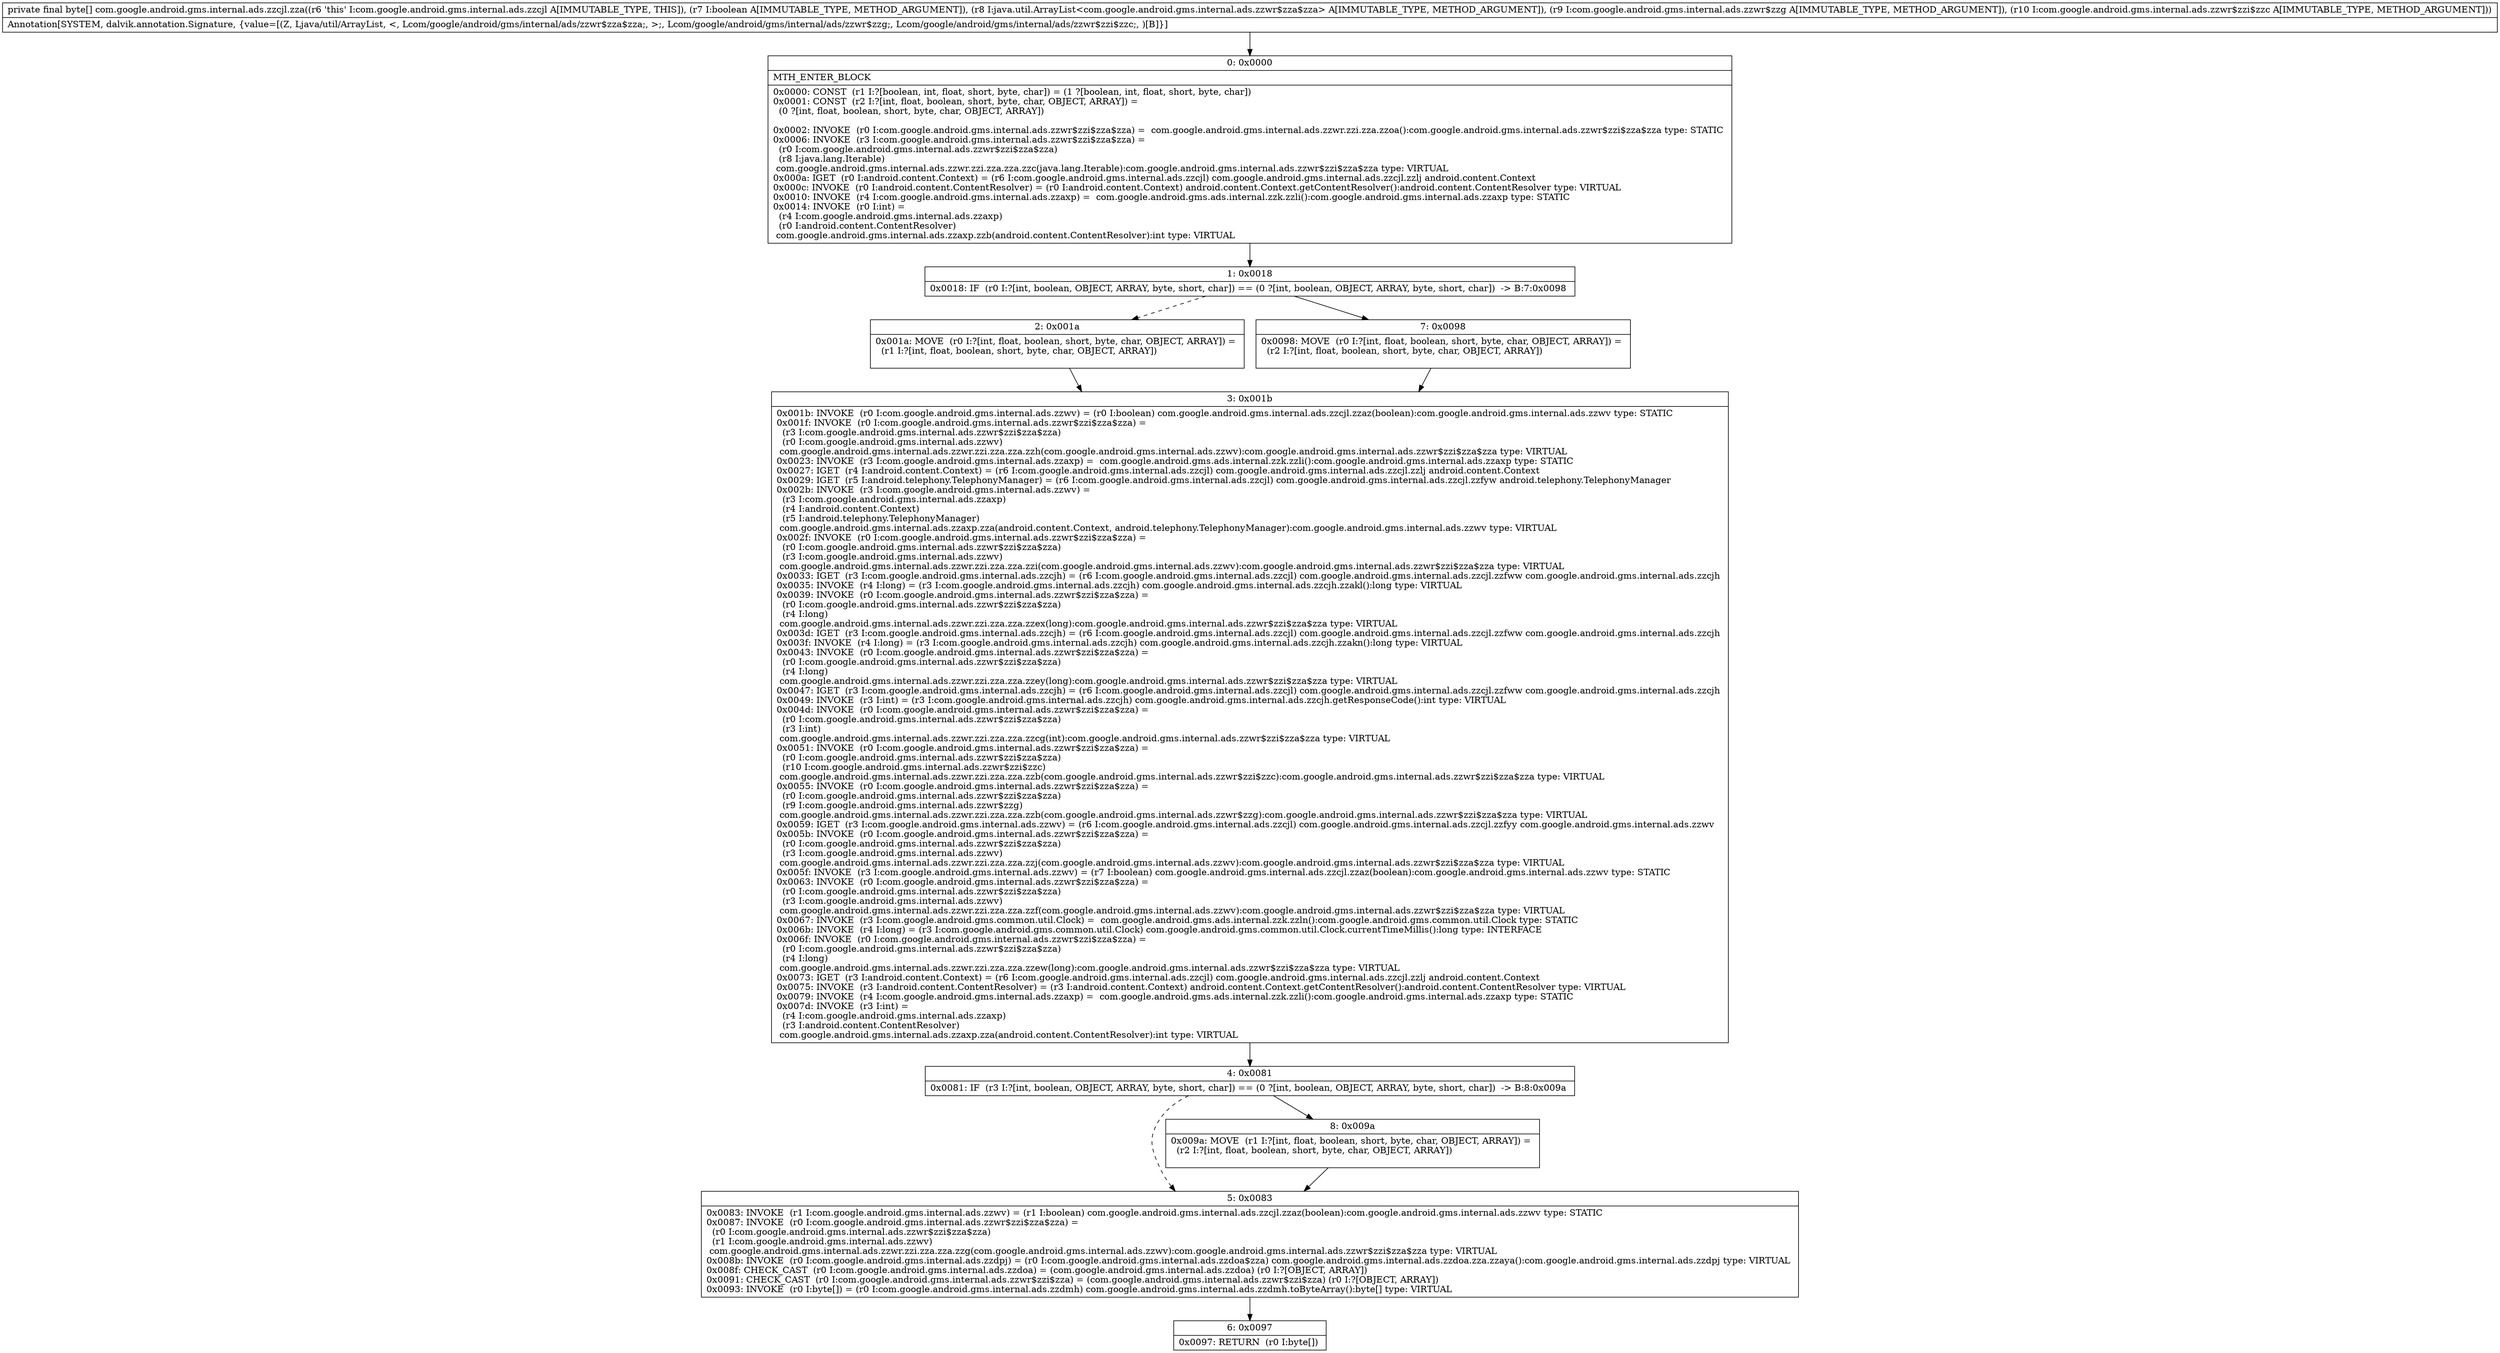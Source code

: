 digraph "CFG forcom.google.android.gms.internal.ads.zzcjl.zza(ZLjava\/util\/ArrayList;Lcom\/google\/android\/gms\/internal\/ads\/zzwr$zzg;Lcom\/google\/android\/gms\/internal\/ads\/zzwr$zzi$zzc;)[B" {
Node_0 [shape=record,label="{0\:\ 0x0000|MTH_ENTER_BLOCK\l|0x0000: CONST  (r1 I:?[boolean, int, float, short, byte, char]) = (1 ?[boolean, int, float, short, byte, char]) \l0x0001: CONST  (r2 I:?[int, float, boolean, short, byte, char, OBJECT, ARRAY]) = \l  (0 ?[int, float, boolean, short, byte, char, OBJECT, ARRAY])\l \l0x0002: INVOKE  (r0 I:com.google.android.gms.internal.ads.zzwr$zzi$zza$zza) =  com.google.android.gms.internal.ads.zzwr.zzi.zza.zzoa():com.google.android.gms.internal.ads.zzwr$zzi$zza$zza type: STATIC \l0x0006: INVOKE  (r3 I:com.google.android.gms.internal.ads.zzwr$zzi$zza$zza) = \l  (r0 I:com.google.android.gms.internal.ads.zzwr$zzi$zza$zza)\l  (r8 I:java.lang.Iterable)\l com.google.android.gms.internal.ads.zzwr.zzi.zza.zza.zzc(java.lang.Iterable):com.google.android.gms.internal.ads.zzwr$zzi$zza$zza type: VIRTUAL \l0x000a: IGET  (r0 I:android.content.Context) = (r6 I:com.google.android.gms.internal.ads.zzcjl) com.google.android.gms.internal.ads.zzcjl.zzlj android.content.Context \l0x000c: INVOKE  (r0 I:android.content.ContentResolver) = (r0 I:android.content.Context) android.content.Context.getContentResolver():android.content.ContentResolver type: VIRTUAL \l0x0010: INVOKE  (r4 I:com.google.android.gms.internal.ads.zzaxp) =  com.google.android.gms.ads.internal.zzk.zzli():com.google.android.gms.internal.ads.zzaxp type: STATIC \l0x0014: INVOKE  (r0 I:int) = \l  (r4 I:com.google.android.gms.internal.ads.zzaxp)\l  (r0 I:android.content.ContentResolver)\l com.google.android.gms.internal.ads.zzaxp.zzb(android.content.ContentResolver):int type: VIRTUAL \l}"];
Node_1 [shape=record,label="{1\:\ 0x0018|0x0018: IF  (r0 I:?[int, boolean, OBJECT, ARRAY, byte, short, char]) == (0 ?[int, boolean, OBJECT, ARRAY, byte, short, char])  \-\> B:7:0x0098 \l}"];
Node_2 [shape=record,label="{2\:\ 0x001a|0x001a: MOVE  (r0 I:?[int, float, boolean, short, byte, char, OBJECT, ARRAY]) = \l  (r1 I:?[int, float, boolean, short, byte, char, OBJECT, ARRAY])\l \l}"];
Node_3 [shape=record,label="{3\:\ 0x001b|0x001b: INVOKE  (r0 I:com.google.android.gms.internal.ads.zzwv) = (r0 I:boolean) com.google.android.gms.internal.ads.zzcjl.zzaz(boolean):com.google.android.gms.internal.ads.zzwv type: STATIC \l0x001f: INVOKE  (r0 I:com.google.android.gms.internal.ads.zzwr$zzi$zza$zza) = \l  (r3 I:com.google.android.gms.internal.ads.zzwr$zzi$zza$zza)\l  (r0 I:com.google.android.gms.internal.ads.zzwv)\l com.google.android.gms.internal.ads.zzwr.zzi.zza.zza.zzh(com.google.android.gms.internal.ads.zzwv):com.google.android.gms.internal.ads.zzwr$zzi$zza$zza type: VIRTUAL \l0x0023: INVOKE  (r3 I:com.google.android.gms.internal.ads.zzaxp) =  com.google.android.gms.ads.internal.zzk.zzli():com.google.android.gms.internal.ads.zzaxp type: STATIC \l0x0027: IGET  (r4 I:android.content.Context) = (r6 I:com.google.android.gms.internal.ads.zzcjl) com.google.android.gms.internal.ads.zzcjl.zzlj android.content.Context \l0x0029: IGET  (r5 I:android.telephony.TelephonyManager) = (r6 I:com.google.android.gms.internal.ads.zzcjl) com.google.android.gms.internal.ads.zzcjl.zzfyw android.telephony.TelephonyManager \l0x002b: INVOKE  (r3 I:com.google.android.gms.internal.ads.zzwv) = \l  (r3 I:com.google.android.gms.internal.ads.zzaxp)\l  (r4 I:android.content.Context)\l  (r5 I:android.telephony.TelephonyManager)\l com.google.android.gms.internal.ads.zzaxp.zza(android.content.Context, android.telephony.TelephonyManager):com.google.android.gms.internal.ads.zzwv type: VIRTUAL \l0x002f: INVOKE  (r0 I:com.google.android.gms.internal.ads.zzwr$zzi$zza$zza) = \l  (r0 I:com.google.android.gms.internal.ads.zzwr$zzi$zza$zza)\l  (r3 I:com.google.android.gms.internal.ads.zzwv)\l com.google.android.gms.internal.ads.zzwr.zzi.zza.zza.zzi(com.google.android.gms.internal.ads.zzwv):com.google.android.gms.internal.ads.zzwr$zzi$zza$zza type: VIRTUAL \l0x0033: IGET  (r3 I:com.google.android.gms.internal.ads.zzcjh) = (r6 I:com.google.android.gms.internal.ads.zzcjl) com.google.android.gms.internal.ads.zzcjl.zzfww com.google.android.gms.internal.ads.zzcjh \l0x0035: INVOKE  (r4 I:long) = (r3 I:com.google.android.gms.internal.ads.zzcjh) com.google.android.gms.internal.ads.zzcjh.zzakl():long type: VIRTUAL \l0x0039: INVOKE  (r0 I:com.google.android.gms.internal.ads.zzwr$zzi$zza$zza) = \l  (r0 I:com.google.android.gms.internal.ads.zzwr$zzi$zza$zza)\l  (r4 I:long)\l com.google.android.gms.internal.ads.zzwr.zzi.zza.zza.zzex(long):com.google.android.gms.internal.ads.zzwr$zzi$zza$zza type: VIRTUAL \l0x003d: IGET  (r3 I:com.google.android.gms.internal.ads.zzcjh) = (r6 I:com.google.android.gms.internal.ads.zzcjl) com.google.android.gms.internal.ads.zzcjl.zzfww com.google.android.gms.internal.ads.zzcjh \l0x003f: INVOKE  (r4 I:long) = (r3 I:com.google.android.gms.internal.ads.zzcjh) com.google.android.gms.internal.ads.zzcjh.zzakn():long type: VIRTUAL \l0x0043: INVOKE  (r0 I:com.google.android.gms.internal.ads.zzwr$zzi$zza$zza) = \l  (r0 I:com.google.android.gms.internal.ads.zzwr$zzi$zza$zza)\l  (r4 I:long)\l com.google.android.gms.internal.ads.zzwr.zzi.zza.zza.zzey(long):com.google.android.gms.internal.ads.zzwr$zzi$zza$zza type: VIRTUAL \l0x0047: IGET  (r3 I:com.google.android.gms.internal.ads.zzcjh) = (r6 I:com.google.android.gms.internal.ads.zzcjl) com.google.android.gms.internal.ads.zzcjl.zzfww com.google.android.gms.internal.ads.zzcjh \l0x0049: INVOKE  (r3 I:int) = (r3 I:com.google.android.gms.internal.ads.zzcjh) com.google.android.gms.internal.ads.zzcjh.getResponseCode():int type: VIRTUAL \l0x004d: INVOKE  (r0 I:com.google.android.gms.internal.ads.zzwr$zzi$zza$zza) = \l  (r0 I:com.google.android.gms.internal.ads.zzwr$zzi$zza$zza)\l  (r3 I:int)\l com.google.android.gms.internal.ads.zzwr.zzi.zza.zza.zzcg(int):com.google.android.gms.internal.ads.zzwr$zzi$zza$zza type: VIRTUAL \l0x0051: INVOKE  (r0 I:com.google.android.gms.internal.ads.zzwr$zzi$zza$zza) = \l  (r0 I:com.google.android.gms.internal.ads.zzwr$zzi$zza$zza)\l  (r10 I:com.google.android.gms.internal.ads.zzwr$zzi$zzc)\l com.google.android.gms.internal.ads.zzwr.zzi.zza.zza.zzb(com.google.android.gms.internal.ads.zzwr$zzi$zzc):com.google.android.gms.internal.ads.zzwr$zzi$zza$zza type: VIRTUAL \l0x0055: INVOKE  (r0 I:com.google.android.gms.internal.ads.zzwr$zzi$zza$zza) = \l  (r0 I:com.google.android.gms.internal.ads.zzwr$zzi$zza$zza)\l  (r9 I:com.google.android.gms.internal.ads.zzwr$zzg)\l com.google.android.gms.internal.ads.zzwr.zzi.zza.zza.zzb(com.google.android.gms.internal.ads.zzwr$zzg):com.google.android.gms.internal.ads.zzwr$zzi$zza$zza type: VIRTUAL \l0x0059: IGET  (r3 I:com.google.android.gms.internal.ads.zzwv) = (r6 I:com.google.android.gms.internal.ads.zzcjl) com.google.android.gms.internal.ads.zzcjl.zzfyy com.google.android.gms.internal.ads.zzwv \l0x005b: INVOKE  (r0 I:com.google.android.gms.internal.ads.zzwr$zzi$zza$zza) = \l  (r0 I:com.google.android.gms.internal.ads.zzwr$zzi$zza$zza)\l  (r3 I:com.google.android.gms.internal.ads.zzwv)\l com.google.android.gms.internal.ads.zzwr.zzi.zza.zza.zzj(com.google.android.gms.internal.ads.zzwv):com.google.android.gms.internal.ads.zzwr$zzi$zza$zza type: VIRTUAL \l0x005f: INVOKE  (r3 I:com.google.android.gms.internal.ads.zzwv) = (r7 I:boolean) com.google.android.gms.internal.ads.zzcjl.zzaz(boolean):com.google.android.gms.internal.ads.zzwv type: STATIC \l0x0063: INVOKE  (r0 I:com.google.android.gms.internal.ads.zzwr$zzi$zza$zza) = \l  (r0 I:com.google.android.gms.internal.ads.zzwr$zzi$zza$zza)\l  (r3 I:com.google.android.gms.internal.ads.zzwv)\l com.google.android.gms.internal.ads.zzwr.zzi.zza.zza.zzf(com.google.android.gms.internal.ads.zzwv):com.google.android.gms.internal.ads.zzwr$zzi$zza$zza type: VIRTUAL \l0x0067: INVOKE  (r3 I:com.google.android.gms.common.util.Clock) =  com.google.android.gms.ads.internal.zzk.zzln():com.google.android.gms.common.util.Clock type: STATIC \l0x006b: INVOKE  (r4 I:long) = (r3 I:com.google.android.gms.common.util.Clock) com.google.android.gms.common.util.Clock.currentTimeMillis():long type: INTERFACE \l0x006f: INVOKE  (r0 I:com.google.android.gms.internal.ads.zzwr$zzi$zza$zza) = \l  (r0 I:com.google.android.gms.internal.ads.zzwr$zzi$zza$zza)\l  (r4 I:long)\l com.google.android.gms.internal.ads.zzwr.zzi.zza.zza.zzew(long):com.google.android.gms.internal.ads.zzwr$zzi$zza$zza type: VIRTUAL \l0x0073: IGET  (r3 I:android.content.Context) = (r6 I:com.google.android.gms.internal.ads.zzcjl) com.google.android.gms.internal.ads.zzcjl.zzlj android.content.Context \l0x0075: INVOKE  (r3 I:android.content.ContentResolver) = (r3 I:android.content.Context) android.content.Context.getContentResolver():android.content.ContentResolver type: VIRTUAL \l0x0079: INVOKE  (r4 I:com.google.android.gms.internal.ads.zzaxp) =  com.google.android.gms.ads.internal.zzk.zzli():com.google.android.gms.internal.ads.zzaxp type: STATIC \l0x007d: INVOKE  (r3 I:int) = \l  (r4 I:com.google.android.gms.internal.ads.zzaxp)\l  (r3 I:android.content.ContentResolver)\l com.google.android.gms.internal.ads.zzaxp.zza(android.content.ContentResolver):int type: VIRTUAL \l}"];
Node_4 [shape=record,label="{4\:\ 0x0081|0x0081: IF  (r3 I:?[int, boolean, OBJECT, ARRAY, byte, short, char]) == (0 ?[int, boolean, OBJECT, ARRAY, byte, short, char])  \-\> B:8:0x009a \l}"];
Node_5 [shape=record,label="{5\:\ 0x0083|0x0083: INVOKE  (r1 I:com.google.android.gms.internal.ads.zzwv) = (r1 I:boolean) com.google.android.gms.internal.ads.zzcjl.zzaz(boolean):com.google.android.gms.internal.ads.zzwv type: STATIC \l0x0087: INVOKE  (r0 I:com.google.android.gms.internal.ads.zzwr$zzi$zza$zza) = \l  (r0 I:com.google.android.gms.internal.ads.zzwr$zzi$zza$zza)\l  (r1 I:com.google.android.gms.internal.ads.zzwv)\l com.google.android.gms.internal.ads.zzwr.zzi.zza.zza.zzg(com.google.android.gms.internal.ads.zzwv):com.google.android.gms.internal.ads.zzwr$zzi$zza$zza type: VIRTUAL \l0x008b: INVOKE  (r0 I:com.google.android.gms.internal.ads.zzdpj) = (r0 I:com.google.android.gms.internal.ads.zzdoa$zza) com.google.android.gms.internal.ads.zzdoa.zza.zzaya():com.google.android.gms.internal.ads.zzdpj type: VIRTUAL \l0x008f: CHECK_CAST  (r0 I:com.google.android.gms.internal.ads.zzdoa) = (com.google.android.gms.internal.ads.zzdoa) (r0 I:?[OBJECT, ARRAY]) \l0x0091: CHECK_CAST  (r0 I:com.google.android.gms.internal.ads.zzwr$zzi$zza) = (com.google.android.gms.internal.ads.zzwr$zzi$zza) (r0 I:?[OBJECT, ARRAY]) \l0x0093: INVOKE  (r0 I:byte[]) = (r0 I:com.google.android.gms.internal.ads.zzdmh) com.google.android.gms.internal.ads.zzdmh.toByteArray():byte[] type: VIRTUAL \l}"];
Node_6 [shape=record,label="{6\:\ 0x0097|0x0097: RETURN  (r0 I:byte[]) \l}"];
Node_7 [shape=record,label="{7\:\ 0x0098|0x0098: MOVE  (r0 I:?[int, float, boolean, short, byte, char, OBJECT, ARRAY]) = \l  (r2 I:?[int, float, boolean, short, byte, char, OBJECT, ARRAY])\l \l}"];
Node_8 [shape=record,label="{8\:\ 0x009a|0x009a: MOVE  (r1 I:?[int, float, boolean, short, byte, char, OBJECT, ARRAY]) = \l  (r2 I:?[int, float, boolean, short, byte, char, OBJECT, ARRAY])\l \l}"];
MethodNode[shape=record,label="{private final byte[] com.google.android.gms.internal.ads.zzcjl.zza((r6 'this' I:com.google.android.gms.internal.ads.zzcjl A[IMMUTABLE_TYPE, THIS]), (r7 I:boolean A[IMMUTABLE_TYPE, METHOD_ARGUMENT]), (r8 I:java.util.ArrayList\<com.google.android.gms.internal.ads.zzwr$zza$zza\> A[IMMUTABLE_TYPE, METHOD_ARGUMENT]), (r9 I:com.google.android.gms.internal.ads.zzwr$zzg A[IMMUTABLE_TYPE, METHOD_ARGUMENT]), (r10 I:com.google.android.gms.internal.ads.zzwr$zzi$zzc A[IMMUTABLE_TYPE, METHOD_ARGUMENT]))  | Annotation[SYSTEM, dalvik.annotation.Signature, \{value=[(Z, Ljava\/util\/ArrayList, \<, Lcom\/google\/android\/gms\/internal\/ads\/zzwr$zza$zza;, \>;, Lcom\/google\/android\/gms\/internal\/ads\/zzwr$zzg;, Lcom\/google\/android\/gms\/internal\/ads\/zzwr$zzi$zzc;, )[B]\}]\l}"];
MethodNode -> Node_0;
Node_0 -> Node_1;
Node_1 -> Node_2[style=dashed];
Node_1 -> Node_7;
Node_2 -> Node_3;
Node_3 -> Node_4;
Node_4 -> Node_5[style=dashed];
Node_4 -> Node_8;
Node_5 -> Node_6;
Node_7 -> Node_3;
Node_8 -> Node_5;
}


